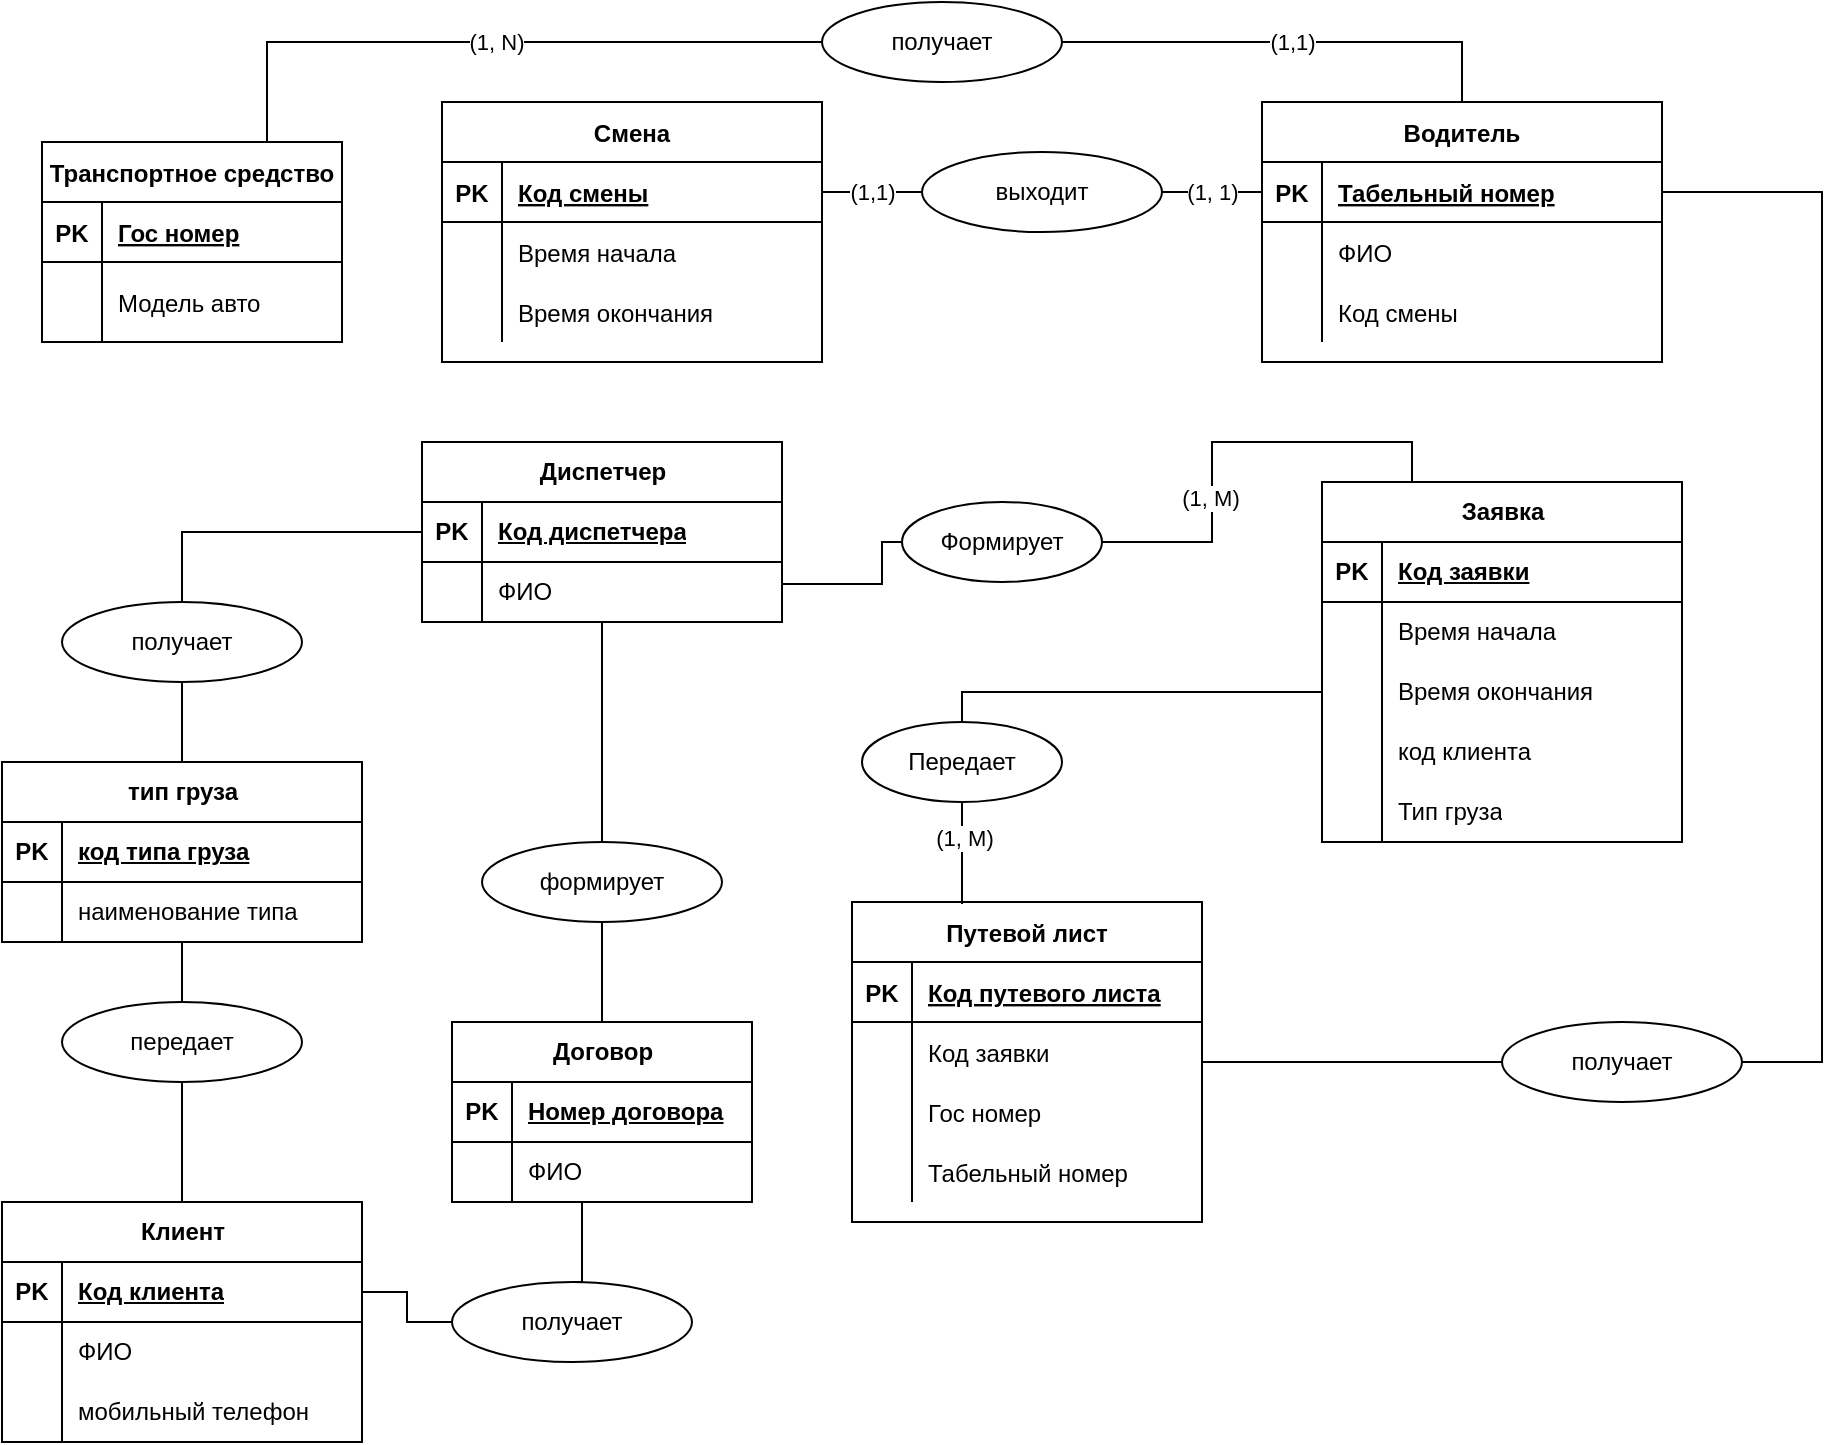 <mxfile version="21.2.1" type="github">
  <diagram id="R2lEEEUBdFMjLlhIrx00" name="Page-1">
    <mxGraphModel dx="1793" dy="2096" grid="1" gridSize="10" guides="1" tooltips="1" connect="1" arrows="1" fold="1" page="1" pageScale="1" pageWidth="850" pageHeight="1100" math="0" shadow="0" extFonts="Permanent Marker^https://fonts.googleapis.com/css?family=Permanent+Marker">
      <root>
        <mxCell id="0" />
        <mxCell id="1" parent="0" />
        <mxCell id="C-vyLk0tnHw3VtMMgP7b-2" value="Путевой лист" style="shape=table;startSize=30;container=1;collapsible=1;childLayout=tableLayout;fixedRows=1;rowLines=0;fontStyle=1;align=center;resizeLast=1;" parent="1" vertex="1">
          <mxGeometry x="535" y="310" width="175" height="160" as="geometry" />
        </mxCell>
        <mxCell id="C-vyLk0tnHw3VtMMgP7b-3" value="" style="shape=partialRectangle;collapsible=0;dropTarget=0;pointerEvents=0;fillColor=none;points=[[0,0.5],[1,0.5]];portConstraint=eastwest;top=0;left=0;right=0;bottom=1;" parent="C-vyLk0tnHw3VtMMgP7b-2" vertex="1">
          <mxGeometry y="30" width="175" height="30" as="geometry" />
        </mxCell>
        <mxCell id="C-vyLk0tnHw3VtMMgP7b-4" value="PK" style="shape=partialRectangle;overflow=hidden;connectable=0;fillColor=none;top=0;left=0;bottom=0;right=0;fontStyle=1;" parent="C-vyLk0tnHw3VtMMgP7b-3" vertex="1">
          <mxGeometry width="30" height="30" as="geometry">
            <mxRectangle width="30" height="30" as="alternateBounds" />
          </mxGeometry>
        </mxCell>
        <mxCell id="C-vyLk0tnHw3VtMMgP7b-5" value="Код путевого листа" style="shape=partialRectangle;overflow=hidden;connectable=0;fillColor=none;top=0;left=0;bottom=0;right=0;align=left;spacingLeft=6;fontStyle=5;" parent="C-vyLk0tnHw3VtMMgP7b-3" vertex="1">
          <mxGeometry x="30" width="145" height="30" as="geometry">
            <mxRectangle width="145" height="30" as="alternateBounds" />
          </mxGeometry>
        </mxCell>
        <mxCell id="C-vyLk0tnHw3VtMMgP7b-6" value="" style="shape=partialRectangle;collapsible=0;dropTarget=0;pointerEvents=0;fillColor=none;points=[[0,0.5],[1,0.5]];portConstraint=eastwest;top=0;left=0;right=0;bottom=0;" parent="C-vyLk0tnHw3VtMMgP7b-2" vertex="1">
          <mxGeometry y="60" width="175" height="30" as="geometry" />
        </mxCell>
        <mxCell id="C-vyLk0tnHw3VtMMgP7b-7" value="" style="shape=partialRectangle;overflow=hidden;connectable=0;fillColor=none;top=0;left=0;bottom=0;right=0;" parent="C-vyLk0tnHw3VtMMgP7b-6" vertex="1">
          <mxGeometry width="30" height="30" as="geometry">
            <mxRectangle width="30" height="30" as="alternateBounds" />
          </mxGeometry>
        </mxCell>
        <mxCell id="C-vyLk0tnHw3VtMMgP7b-8" value="Код заявки" style="shape=partialRectangle;overflow=hidden;connectable=0;fillColor=none;top=0;left=0;bottom=0;right=0;align=left;spacingLeft=6;" parent="C-vyLk0tnHw3VtMMgP7b-6" vertex="1">
          <mxGeometry x="30" width="145" height="30" as="geometry">
            <mxRectangle width="145" height="30" as="alternateBounds" />
          </mxGeometry>
        </mxCell>
        <mxCell id="FjXUhIufaDGq2JCbvWog-7" style="shape=partialRectangle;collapsible=0;dropTarget=0;pointerEvents=0;fillColor=none;points=[[0,0.5],[1,0.5]];portConstraint=eastwest;top=0;left=0;right=0;bottom=0;" parent="C-vyLk0tnHw3VtMMgP7b-2" vertex="1">
          <mxGeometry y="90" width="175" height="30" as="geometry" />
        </mxCell>
        <mxCell id="FjXUhIufaDGq2JCbvWog-8" style="shape=partialRectangle;overflow=hidden;connectable=0;fillColor=none;top=0;left=0;bottom=0;right=0;" parent="FjXUhIufaDGq2JCbvWog-7" vertex="1">
          <mxGeometry width="30" height="30" as="geometry">
            <mxRectangle width="30" height="30" as="alternateBounds" />
          </mxGeometry>
        </mxCell>
        <mxCell id="FjXUhIufaDGq2JCbvWog-9" value="Гос номер" style="shape=partialRectangle;overflow=hidden;connectable=0;fillColor=none;top=0;left=0;bottom=0;right=0;align=left;spacingLeft=6;" parent="FjXUhIufaDGq2JCbvWog-7" vertex="1">
          <mxGeometry x="30" width="145" height="30" as="geometry">
            <mxRectangle width="145" height="30" as="alternateBounds" />
          </mxGeometry>
        </mxCell>
        <mxCell id="FjXUhIufaDGq2JCbvWog-10" style="shape=partialRectangle;collapsible=0;dropTarget=0;pointerEvents=0;fillColor=none;points=[[0,0.5],[1,0.5]];portConstraint=eastwest;top=0;left=0;right=0;bottom=0;" parent="C-vyLk0tnHw3VtMMgP7b-2" vertex="1">
          <mxGeometry y="120" width="175" height="30" as="geometry" />
        </mxCell>
        <mxCell id="FjXUhIufaDGq2JCbvWog-11" style="shape=partialRectangle;overflow=hidden;connectable=0;fillColor=none;top=0;left=0;bottom=0;right=0;" parent="FjXUhIufaDGq2JCbvWog-10" vertex="1">
          <mxGeometry width="30" height="30" as="geometry">
            <mxRectangle width="30" height="30" as="alternateBounds" />
          </mxGeometry>
        </mxCell>
        <mxCell id="FjXUhIufaDGq2JCbvWog-12" value="Табельный номер" style="shape=partialRectangle;overflow=hidden;connectable=0;fillColor=none;top=0;left=0;bottom=0;right=0;align=left;spacingLeft=6;" parent="FjXUhIufaDGq2JCbvWog-10" vertex="1">
          <mxGeometry x="30" width="145" height="30" as="geometry">
            <mxRectangle width="145" height="30" as="alternateBounds" />
          </mxGeometry>
        </mxCell>
        <mxCell id="UgDbicUQ-38XzPd9E50T-28" value="(1,1)" style="edgeStyle=orthogonalEdgeStyle;rounded=0;orthogonalLoop=1;jettySize=auto;html=1;exitX=1;exitY=0.5;exitDx=0;exitDy=0;entryX=0.5;entryY=0;entryDx=0;entryDy=0;endArrow=none;endFill=0;" edge="1" parent="1" source="UgDbicUQ-38XzPd9E50T-29" target="C-vyLk0tnHw3VtMMgP7b-23">
          <mxGeometry relative="1" as="geometry" />
        </mxCell>
        <mxCell id="C-vyLk0tnHw3VtMMgP7b-13" value="Транспортное средство" style="shape=table;startSize=30;container=1;collapsible=1;childLayout=tableLayout;fixedRows=1;rowLines=0;fontStyle=1;align=center;resizeLast=1;" parent="1" vertex="1">
          <mxGeometry x="130" y="-70" width="150" height="100" as="geometry" />
        </mxCell>
        <mxCell id="C-vyLk0tnHw3VtMMgP7b-14" value="" style="shape=partialRectangle;collapsible=0;dropTarget=0;pointerEvents=0;fillColor=none;points=[[0,0.5],[1,0.5]];portConstraint=eastwest;top=0;left=0;right=0;bottom=1;" parent="C-vyLk0tnHw3VtMMgP7b-13" vertex="1">
          <mxGeometry y="30" width="150" height="30" as="geometry" />
        </mxCell>
        <mxCell id="C-vyLk0tnHw3VtMMgP7b-15" value="PK" style="shape=partialRectangle;overflow=hidden;connectable=0;fillColor=none;top=0;left=0;bottom=0;right=0;fontStyle=1;" parent="C-vyLk0tnHw3VtMMgP7b-14" vertex="1">
          <mxGeometry width="30" height="30" as="geometry">
            <mxRectangle width="30" height="30" as="alternateBounds" />
          </mxGeometry>
        </mxCell>
        <mxCell id="C-vyLk0tnHw3VtMMgP7b-16" value="Гос номер" style="shape=partialRectangle;overflow=hidden;connectable=0;fillColor=none;top=0;left=0;bottom=0;right=0;align=left;spacingLeft=6;fontStyle=5;" parent="C-vyLk0tnHw3VtMMgP7b-14" vertex="1">
          <mxGeometry x="30" width="120" height="30" as="geometry">
            <mxRectangle width="120" height="30" as="alternateBounds" />
          </mxGeometry>
        </mxCell>
        <mxCell id="C-vyLk0tnHw3VtMMgP7b-17" value="" style="shape=partialRectangle;collapsible=0;dropTarget=0;pointerEvents=0;fillColor=none;points=[[0,0.5],[1,0.5]];portConstraint=eastwest;top=0;left=0;right=0;bottom=0;" parent="C-vyLk0tnHw3VtMMgP7b-13" vertex="1">
          <mxGeometry y="60" width="150" height="40" as="geometry" />
        </mxCell>
        <mxCell id="C-vyLk0tnHw3VtMMgP7b-18" value="" style="shape=partialRectangle;overflow=hidden;connectable=0;fillColor=none;top=0;left=0;bottom=0;right=0;" parent="C-vyLk0tnHw3VtMMgP7b-17" vertex="1">
          <mxGeometry width="30" height="40" as="geometry">
            <mxRectangle width="30" height="40" as="alternateBounds" />
          </mxGeometry>
        </mxCell>
        <mxCell id="C-vyLk0tnHw3VtMMgP7b-19" value="Модель авто" style="shape=partialRectangle;overflow=hidden;connectable=0;fillColor=none;top=0;left=0;bottom=0;right=0;align=left;spacingLeft=6;" parent="C-vyLk0tnHw3VtMMgP7b-17" vertex="1">
          <mxGeometry x="30" width="120" height="40" as="geometry">
            <mxRectangle width="120" height="40" as="alternateBounds" />
          </mxGeometry>
        </mxCell>
        <mxCell id="C-vyLk0tnHw3VtMMgP7b-23" value="Водитель" style="shape=table;startSize=30;container=1;collapsible=1;childLayout=tableLayout;fixedRows=1;rowLines=0;fontStyle=1;align=center;resizeLast=1;" parent="1" vertex="1">
          <mxGeometry x="740" y="-90" width="200" height="130" as="geometry" />
        </mxCell>
        <mxCell id="C-vyLk0tnHw3VtMMgP7b-24" value="" style="shape=partialRectangle;collapsible=0;dropTarget=0;pointerEvents=0;fillColor=none;points=[[0,0.5],[1,0.5]];portConstraint=eastwest;top=0;left=0;right=0;bottom=1;" parent="C-vyLk0tnHw3VtMMgP7b-23" vertex="1">
          <mxGeometry y="30" width="200" height="30" as="geometry" />
        </mxCell>
        <mxCell id="C-vyLk0tnHw3VtMMgP7b-25" value="PK" style="shape=partialRectangle;overflow=hidden;connectable=0;fillColor=none;top=0;left=0;bottom=0;right=0;fontStyle=1;" parent="C-vyLk0tnHw3VtMMgP7b-24" vertex="1">
          <mxGeometry width="30" height="30" as="geometry">
            <mxRectangle width="30" height="30" as="alternateBounds" />
          </mxGeometry>
        </mxCell>
        <mxCell id="C-vyLk0tnHw3VtMMgP7b-26" value="Табельный номер" style="shape=partialRectangle;overflow=hidden;connectable=0;fillColor=none;top=0;left=0;bottom=0;right=0;align=left;spacingLeft=6;fontStyle=5;" parent="C-vyLk0tnHw3VtMMgP7b-24" vertex="1">
          <mxGeometry x="30" width="170" height="30" as="geometry">
            <mxRectangle width="170" height="30" as="alternateBounds" />
          </mxGeometry>
        </mxCell>
        <mxCell id="C-vyLk0tnHw3VtMMgP7b-27" value="" style="shape=partialRectangle;collapsible=0;dropTarget=0;pointerEvents=0;fillColor=none;points=[[0,0.5],[1,0.5]];portConstraint=eastwest;top=0;left=0;right=0;bottom=0;" parent="C-vyLk0tnHw3VtMMgP7b-23" vertex="1">
          <mxGeometry y="60" width="200" height="30" as="geometry" />
        </mxCell>
        <mxCell id="C-vyLk0tnHw3VtMMgP7b-28" value="" style="shape=partialRectangle;overflow=hidden;connectable=0;fillColor=none;top=0;left=0;bottom=0;right=0;" parent="C-vyLk0tnHw3VtMMgP7b-27" vertex="1">
          <mxGeometry width="30" height="30" as="geometry">
            <mxRectangle width="30" height="30" as="alternateBounds" />
          </mxGeometry>
        </mxCell>
        <mxCell id="C-vyLk0tnHw3VtMMgP7b-29" value="ФИО" style="shape=partialRectangle;overflow=hidden;connectable=0;fillColor=none;top=0;left=0;bottom=0;right=0;align=left;spacingLeft=6;" parent="C-vyLk0tnHw3VtMMgP7b-27" vertex="1">
          <mxGeometry x="30" width="170" height="30" as="geometry">
            <mxRectangle width="170" height="30" as="alternateBounds" />
          </mxGeometry>
        </mxCell>
        <mxCell id="GP6VhRL_yI7Awa6g_Tmk-13" value="" style="shape=partialRectangle;collapsible=0;dropTarget=0;pointerEvents=0;fillColor=none;points=[[0,0.5],[1,0.5]];portConstraint=eastwest;top=0;left=0;right=0;bottom=0;" parent="C-vyLk0tnHw3VtMMgP7b-23" vertex="1">
          <mxGeometry y="90" width="200" height="30" as="geometry" />
        </mxCell>
        <mxCell id="GP6VhRL_yI7Awa6g_Tmk-14" value="" style="shape=partialRectangle;overflow=hidden;connectable=0;fillColor=none;top=0;left=0;bottom=0;right=0;" parent="GP6VhRL_yI7Awa6g_Tmk-13" vertex="1">
          <mxGeometry width="30" height="30" as="geometry">
            <mxRectangle width="30" height="30" as="alternateBounds" />
          </mxGeometry>
        </mxCell>
        <mxCell id="GP6VhRL_yI7Awa6g_Tmk-15" value="Код смены" style="shape=partialRectangle;overflow=hidden;connectable=0;fillColor=none;top=0;left=0;bottom=0;right=0;align=left;spacingLeft=6;" parent="GP6VhRL_yI7Awa6g_Tmk-13" vertex="1">
          <mxGeometry x="30" width="170" height="30" as="geometry">
            <mxRectangle width="170" height="30" as="alternateBounds" />
          </mxGeometry>
        </mxCell>
        <mxCell id="GP6VhRL_yI7Awa6g_Tmk-1" value="Смена" style="shape=table;startSize=30;container=1;collapsible=1;childLayout=tableLayout;fixedRows=1;rowLines=0;fontStyle=1;align=center;resizeLast=1;" parent="1" vertex="1">
          <mxGeometry x="330" y="-90" width="190" height="130" as="geometry" />
        </mxCell>
        <mxCell id="GP6VhRL_yI7Awa6g_Tmk-2" value="" style="shape=partialRectangle;collapsible=0;dropTarget=0;pointerEvents=0;fillColor=none;points=[[0,0.5],[1,0.5]];portConstraint=eastwest;top=0;left=0;right=0;bottom=1;" parent="GP6VhRL_yI7Awa6g_Tmk-1" vertex="1">
          <mxGeometry y="30" width="190" height="30" as="geometry" />
        </mxCell>
        <mxCell id="GP6VhRL_yI7Awa6g_Tmk-3" value="PK" style="shape=partialRectangle;overflow=hidden;connectable=0;fillColor=none;top=0;left=0;bottom=0;right=0;fontStyle=1;" parent="GP6VhRL_yI7Awa6g_Tmk-2" vertex="1">
          <mxGeometry width="30" height="30" as="geometry">
            <mxRectangle width="30" height="30" as="alternateBounds" />
          </mxGeometry>
        </mxCell>
        <mxCell id="GP6VhRL_yI7Awa6g_Tmk-4" value="Код смены" style="shape=partialRectangle;overflow=hidden;connectable=0;fillColor=none;top=0;left=0;bottom=0;right=0;align=left;spacingLeft=6;fontStyle=5;" parent="GP6VhRL_yI7Awa6g_Tmk-2" vertex="1">
          <mxGeometry x="30" width="160" height="30" as="geometry">
            <mxRectangle width="160" height="30" as="alternateBounds" />
          </mxGeometry>
        </mxCell>
        <mxCell id="GP6VhRL_yI7Awa6g_Tmk-5" value="" style="shape=partialRectangle;collapsible=0;dropTarget=0;pointerEvents=0;fillColor=none;points=[[0,0.5],[1,0.5]];portConstraint=eastwest;top=0;left=0;right=0;bottom=0;" parent="GP6VhRL_yI7Awa6g_Tmk-1" vertex="1">
          <mxGeometry y="60" width="190" height="30" as="geometry" />
        </mxCell>
        <mxCell id="GP6VhRL_yI7Awa6g_Tmk-6" value="" style="shape=partialRectangle;overflow=hidden;connectable=0;fillColor=none;top=0;left=0;bottom=0;right=0;" parent="GP6VhRL_yI7Awa6g_Tmk-5" vertex="1">
          <mxGeometry width="30" height="30" as="geometry">
            <mxRectangle width="30" height="30" as="alternateBounds" />
          </mxGeometry>
        </mxCell>
        <mxCell id="GP6VhRL_yI7Awa6g_Tmk-7" value="Время начала" style="shape=partialRectangle;overflow=hidden;connectable=0;fillColor=none;top=0;left=0;bottom=0;right=0;align=left;spacingLeft=6;" parent="GP6VhRL_yI7Awa6g_Tmk-5" vertex="1">
          <mxGeometry x="30" width="160" height="30" as="geometry">
            <mxRectangle width="160" height="30" as="alternateBounds" />
          </mxGeometry>
        </mxCell>
        <mxCell id="GP6VhRL_yI7Awa6g_Tmk-8" value="" style="shape=partialRectangle;collapsible=0;dropTarget=0;pointerEvents=0;fillColor=none;points=[[0,0.5],[1,0.5]];portConstraint=eastwest;top=0;left=0;right=0;bottom=0;" parent="GP6VhRL_yI7Awa6g_Tmk-1" vertex="1">
          <mxGeometry y="90" width="190" height="30" as="geometry" />
        </mxCell>
        <mxCell id="GP6VhRL_yI7Awa6g_Tmk-9" value="" style="shape=partialRectangle;overflow=hidden;connectable=0;fillColor=none;top=0;left=0;bottom=0;right=0;" parent="GP6VhRL_yI7Awa6g_Tmk-8" vertex="1">
          <mxGeometry width="30" height="30" as="geometry">
            <mxRectangle width="30" height="30" as="alternateBounds" />
          </mxGeometry>
        </mxCell>
        <mxCell id="GP6VhRL_yI7Awa6g_Tmk-10" value="Время окончания" style="shape=partialRectangle;overflow=hidden;connectable=0;fillColor=none;top=0;left=0;bottom=0;right=0;align=left;spacingLeft=6;" parent="GP6VhRL_yI7Awa6g_Tmk-8" vertex="1">
          <mxGeometry x="30" width="160" height="30" as="geometry">
            <mxRectangle width="160" height="30" as="alternateBounds" />
          </mxGeometry>
        </mxCell>
        <mxCell id="GP6VhRL_yI7Awa6g_Tmk-56" value="тип груза" style="shape=table;startSize=30;container=1;collapsible=1;childLayout=tableLayout;fixedRows=1;rowLines=0;fontStyle=1;align=center;resizeLast=1;html=1;" parent="1" vertex="1">
          <mxGeometry x="110" y="240" width="180" height="90" as="geometry" />
        </mxCell>
        <mxCell id="GP6VhRL_yI7Awa6g_Tmk-57" value="" style="shape=tableRow;horizontal=0;startSize=0;swimlaneHead=0;swimlaneBody=0;fillColor=none;collapsible=0;dropTarget=0;points=[[0,0.5],[1,0.5]];portConstraint=eastwest;top=0;left=0;right=0;bottom=1;" parent="GP6VhRL_yI7Awa6g_Tmk-56" vertex="1">
          <mxGeometry y="30" width="180" height="30" as="geometry" />
        </mxCell>
        <mxCell id="GP6VhRL_yI7Awa6g_Tmk-58" value="PK" style="shape=partialRectangle;connectable=0;fillColor=none;top=0;left=0;bottom=0;right=0;fontStyle=1;overflow=hidden;whiteSpace=wrap;html=1;" parent="GP6VhRL_yI7Awa6g_Tmk-57" vertex="1">
          <mxGeometry width="30" height="30" as="geometry">
            <mxRectangle width="30" height="30" as="alternateBounds" />
          </mxGeometry>
        </mxCell>
        <mxCell id="GP6VhRL_yI7Awa6g_Tmk-59" value="код типа груза" style="shape=partialRectangle;connectable=0;fillColor=none;top=0;left=0;bottom=0;right=0;align=left;spacingLeft=6;fontStyle=5;overflow=hidden;whiteSpace=wrap;html=1;" parent="GP6VhRL_yI7Awa6g_Tmk-57" vertex="1">
          <mxGeometry x="30" width="150" height="30" as="geometry">
            <mxRectangle width="150" height="30" as="alternateBounds" />
          </mxGeometry>
        </mxCell>
        <mxCell id="GP6VhRL_yI7Awa6g_Tmk-60" value="" style="shape=tableRow;horizontal=0;startSize=0;swimlaneHead=0;swimlaneBody=0;fillColor=none;collapsible=0;dropTarget=0;points=[[0,0.5],[1,0.5]];portConstraint=eastwest;top=0;left=0;right=0;bottom=0;" parent="GP6VhRL_yI7Awa6g_Tmk-56" vertex="1">
          <mxGeometry y="60" width="180" height="30" as="geometry" />
        </mxCell>
        <mxCell id="GP6VhRL_yI7Awa6g_Tmk-61" value="" style="shape=partialRectangle;connectable=0;fillColor=none;top=0;left=0;bottom=0;right=0;editable=1;overflow=hidden;whiteSpace=wrap;html=1;" parent="GP6VhRL_yI7Awa6g_Tmk-60" vertex="1">
          <mxGeometry width="30" height="30" as="geometry">
            <mxRectangle width="30" height="30" as="alternateBounds" />
          </mxGeometry>
        </mxCell>
        <mxCell id="GP6VhRL_yI7Awa6g_Tmk-62" value="наименование типа" style="shape=partialRectangle;connectable=0;fillColor=none;top=0;left=0;bottom=0;right=0;align=left;spacingLeft=6;overflow=hidden;whiteSpace=wrap;html=1;" parent="GP6VhRL_yI7Awa6g_Tmk-60" vertex="1">
          <mxGeometry x="30" width="150" height="30" as="geometry">
            <mxRectangle width="150" height="30" as="alternateBounds" />
          </mxGeometry>
        </mxCell>
        <mxCell id="GP6VhRL_yI7Awa6g_Tmk-82" value="Заявка" style="shape=table;startSize=30;container=1;collapsible=1;childLayout=tableLayout;fixedRows=1;rowLines=0;fontStyle=1;align=center;resizeLast=1;html=1;" parent="1" vertex="1">
          <mxGeometry x="770" y="100" width="180" height="180" as="geometry" />
        </mxCell>
        <mxCell id="GP6VhRL_yI7Awa6g_Tmk-83" value="" style="shape=tableRow;horizontal=0;startSize=0;swimlaneHead=0;swimlaneBody=0;fillColor=none;collapsible=0;dropTarget=0;points=[[0,0.5],[1,0.5]];portConstraint=eastwest;top=0;left=0;right=0;bottom=1;" parent="GP6VhRL_yI7Awa6g_Tmk-82" vertex="1">
          <mxGeometry y="30" width="180" height="30" as="geometry" />
        </mxCell>
        <mxCell id="GP6VhRL_yI7Awa6g_Tmk-84" value="PK" style="shape=partialRectangle;connectable=0;fillColor=none;top=0;left=0;bottom=0;right=0;fontStyle=1;overflow=hidden;whiteSpace=wrap;html=1;" parent="GP6VhRL_yI7Awa6g_Tmk-83" vertex="1">
          <mxGeometry width="30" height="30" as="geometry">
            <mxRectangle width="30" height="30" as="alternateBounds" />
          </mxGeometry>
        </mxCell>
        <mxCell id="GP6VhRL_yI7Awa6g_Tmk-85" value="Код заявки" style="shape=partialRectangle;connectable=0;fillColor=none;top=0;left=0;bottom=0;right=0;align=left;spacingLeft=6;fontStyle=5;overflow=hidden;whiteSpace=wrap;html=1;" parent="GP6VhRL_yI7Awa6g_Tmk-83" vertex="1">
          <mxGeometry x="30" width="150" height="30" as="geometry">
            <mxRectangle width="150" height="30" as="alternateBounds" />
          </mxGeometry>
        </mxCell>
        <mxCell id="GP6VhRL_yI7Awa6g_Tmk-89" value="" style="shape=tableRow;horizontal=0;startSize=0;swimlaneHead=0;swimlaneBody=0;fillColor=none;collapsible=0;dropTarget=0;points=[[0,0.5],[1,0.5]];portConstraint=eastwest;top=0;left=0;right=0;bottom=0;" parent="GP6VhRL_yI7Awa6g_Tmk-82" vertex="1">
          <mxGeometry y="60" width="180" height="30" as="geometry" />
        </mxCell>
        <mxCell id="GP6VhRL_yI7Awa6g_Tmk-90" value="" style="shape=partialRectangle;connectable=0;fillColor=none;top=0;left=0;bottom=0;right=0;editable=1;overflow=hidden;whiteSpace=wrap;html=1;" parent="GP6VhRL_yI7Awa6g_Tmk-89" vertex="1">
          <mxGeometry width="30" height="30" as="geometry">
            <mxRectangle width="30" height="30" as="alternateBounds" />
          </mxGeometry>
        </mxCell>
        <mxCell id="GP6VhRL_yI7Awa6g_Tmk-91" value="Время начала" style="shape=partialRectangle;connectable=0;fillColor=none;top=0;left=0;bottom=0;right=0;align=left;spacingLeft=6;overflow=hidden;whiteSpace=wrap;html=1;" parent="GP6VhRL_yI7Awa6g_Tmk-89" vertex="1">
          <mxGeometry x="30" width="150" height="30" as="geometry">
            <mxRectangle width="150" height="30" as="alternateBounds" />
          </mxGeometry>
        </mxCell>
        <mxCell id="GP6VhRL_yI7Awa6g_Tmk-92" value="" style="shape=tableRow;horizontal=0;startSize=0;swimlaneHead=0;swimlaneBody=0;fillColor=none;collapsible=0;dropTarget=0;points=[[0,0.5],[1,0.5]];portConstraint=eastwest;top=0;left=0;right=0;bottom=0;" parent="GP6VhRL_yI7Awa6g_Tmk-82" vertex="1">
          <mxGeometry y="90" width="180" height="30" as="geometry" />
        </mxCell>
        <mxCell id="GP6VhRL_yI7Awa6g_Tmk-93" value="" style="shape=partialRectangle;connectable=0;fillColor=none;top=0;left=0;bottom=0;right=0;editable=1;overflow=hidden;whiteSpace=wrap;html=1;" parent="GP6VhRL_yI7Awa6g_Tmk-92" vertex="1">
          <mxGeometry width="30" height="30" as="geometry">
            <mxRectangle width="30" height="30" as="alternateBounds" />
          </mxGeometry>
        </mxCell>
        <mxCell id="GP6VhRL_yI7Awa6g_Tmk-94" value="Время окончания" style="shape=partialRectangle;connectable=0;fillColor=none;top=0;left=0;bottom=0;right=0;align=left;spacingLeft=6;overflow=hidden;whiteSpace=wrap;html=1;" parent="GP6VhRL_yI7Awa6g_Tmk-92" vertex="1">
          <mxGeometry x="30" width="150" height="30" as="geometry">
            <mxRectangle width="150" height="30" as="alternateBounds" />
          </mxGeometry>
        </mxCell>
        <mxCell id="GP6VhRL_yI7Awa6g_Tmk-86" value="" style="shape=tableRow;horizontal=0;startSize=0;swimlaneHead=0;swimlaneBody=0;fillColor=none;collapsible=0;dropTarget=0;points=[[0,0.5],[1,0.5]];portConstraint=eastwest;top=0;left=0;right=0;bottom=0;" parent="GP6VhRL_yI7Awa6g_Tmk-82" vertex="1">
          <mxGeometry y="120" width="180" height="30" as="geometry" />
        </mxCell>
        <mxCell id="GP6VhRL_yI7Awa6g_Tmk-87" value="" style="shape=partialRectangle;connectable=0;fillColor=none;top=0;left=0;bottom=0;right=0;editable=1;overflow=hidden;whiteSpace=wrap;html=1;" parent="GP6VhRL_yI7Awa6g_Tmk-86" vertex="1">
          <mxGeometry width="30" height="30" as="geometry">
            <mxRectangle width="30" height="30" as="alternateBounds" />
          </mxGeometry>
        </mxCell>
        <mxCell id="GP6VhRL_yI7Awa6g_Tmk-88" value="код клиента" style="shape=partialRectangle;connectable=0;fillColor=none;top=0;left=0;bottom=0;right=0;align=left;spacingLeft=6;overflow=hidden;whiteSpace=wrap;html=1;" parent="GP6VhRL_yI7Awa6g_Tmk-86" vertex="1">
          <mxGeometry x="30" width="150" height="30" as="geometry">
            <mxRectangle width="150" height="30" as="alternateBounds" />
          </mxGeometry>
        </mxCell>
        <mxCell id="FjXUhIufaDGq2JCbvWog-25" style="shape=tableRow;horizontal=0;startSize=0;swimlaneHead=0;swimlaneBody=0;fillColor=none;collapsible=0;dropTarget=0;points=[[0,0.5],[1,0.5]];portConstraint=eastwest;top=0;left=0;right=0;bottom=0;" parent="GP6VhRL_yI7Awa6g_Tmk-82" vertex="1">
          <mxGeometry y="150" width="180" height="30" as="geometry" />
        </mxCell>
        <mxCell id="FjXUhIufaDGq2JCbvWog-26" style="shape=partialRectangle;connectable=0;fillColor=none;top=0;left=0;bottom=0;right=0;editable=1;overflow=hidden;whiteSpace=wrap;html=1;" parent="FjXUhIufaDGq2JCbvWog-25" vertex="1">
          <mxGeometry width="30" height="30" as="geometry">
            <mxRectangle width="30" height="30" as="alternateBounds" />
          </mxGeometry>
        </mxCell>
        <mxCell id="FjXUhIufaDGq2JCbvWog-27" value="Тип груза" style="shape=partialRectangle;connectable=0;fillColor=none;top=0;left=0;bottom=0;right=0;align=left;spacingLeft=6;overflow=hidden;whiteSpace=wrap;html=1;" parent="FjXUhIufaDGq2JCbvWog-25" vertex="1">
          <mxGeometry x="30" width="150" height="30" as="geometry">
            <mxRectangle width="150" height="30" as="alternateBounds" />
          </mxGeometry>
        </mxCell>
        <mxCell id="GP6VhRL_yI7Awa6g_Tmk-95" value="Клиент" style="shape=table;startSize=30;container=1;collapsible=1;childLayout=tableLayout;fixedRows=1;rowLines=0;fontStyle=1;align=center;resizeLast=1;html=1;" parent="1" vertex="1">
          <mxGeometry x="110" y="460" width="180" height="120" as="geometry" />
        </mxCell>
        <mxCell id="GP6VhRL_yI7Awa6g_Tmk-96" value="" style="shape=tableRow;horizontal=0;startSize=0;swimlaneHead=0;swimlaneBody=0;fillColor=none;collapsible=0;dropTarget=0;points=[[0,0.5],[1,0.5]];portConstraint=eastwest;top=0;left=0;right=0;bottom=1;" parent="GP6VhRL_yI7Awa6g_Tmk-95" vertex="1">
          <mxGeometry y="30" width="180" height="30" as="geometry" />
        </mxCell>
        <mxCell id="GP6VhRL_yI7Awa6g_Tmk-97" value="PK" style="shape=partialRectangle;connectable=0;fillColor=none;top=0;left=0;bottom=0;right=0;fontStyle=1;overflow=hidden;whiteSpace=wrap;html=1;" parent="GP6VhRL_yI7Awa6g_Tmk-96" vertex="1">
          <mxGeometry width="30" height="30" as="geometry">
            <mxRectangle width="30" height="30" as="alternateBounds" />
          </mxGeometry>
        </mxCell>
        <mxCell id="GP6VhRL_yI7Awa6g_Tmk-98" value="Код клиента" style="shape=partialRectangle;connectable=0;fillColor=none;top=0;left=0;bottom=0;right=0;align=left;spacingLeft=6;fontStyle=5;overflow=hidden;whiteSpace=wrap;html=1;" parent="GP6VhRL_yI7Awa6g_Tmk-96" vertex="1">
          <mxGeometry x="30" width="150" height="30" as="geometry">
            <mxRectangle width="150" height="30" as="alternateBounds" />
          </mxGeometry>
        </mxCell>
        <mxCell id="GP6VhRL_yI7Awa6g_Tmk-99" value="" style="shape=tableRow;horizontal=0;startSize=0;swimlaneHead=0;swimlaneBody=0;fillColor=none;collapsible=0;dropTarget=0;points=[[0,0.5],[1,0.5]];portConstraint=eastwest;top=0;left=0;right=0;bottom=0;" parent="GP6VhRL_yI7Awa6g_Tmk-95" vertex="1">
          <mxGeometry y="60" width="180" height="30" as="geometry" />
        </mxCell>
        <mxCell id="GP6VhRL_yI7Awa6g_Tmk-100" value="" style="shape=partialRectangle;connectable=0;fillColor=none;top=0;left=0;bottom=0;right=0;editable=1;overflow=hidden;whiteSpace=wrap;html=1;" parent="GP6VhRL_yI7Awa6g_Tmk-99" vertex="1">
          <mxGeometry width="30" height="30" as="geometry">
            <mxRectangle width="30" height="30" as="alternateBounds" />
          </mxGeometry>
        </mxCell>
        <mxCell id="GP6VhRL_yI7Awa6g_Tmk-101" value="ФИО" style="shape=partialRectangle;connectable=0;fillColor=none;top=0;left=0;bottom=0;right=0;align=left;spacingLeft=6;overflow=hidden;whiteSpace=wrap;html=1;" parent="GP6VhRL_yI7Awa6g_Tmk-99" vertex="1">
          <mxGeometry x="30" width="150" height="30" as="geometry">
            <mxRectangle width="150" height="30" as="alternateBounds" />
          </mxGeometry>
        </mxCell>
        <mxCell id="GP6VhRL_yI7Awa6g_Tmk-102" value="" style="shape=tableRow;horizontal=0;startSize=0;swimlaneHead=0;swimlaneBody=0;fillColor=none;collapsible=0;dropTarget=0;points=[[0,0.5],[1,0.5]];portConstraint=eastwest;top=0;left=0;right=0;bottom=0;" parent="GP6VhRL_yI7Awa6g_Tmk-95" vertex="1">
          <mxGeometry y="90" width="180" height="30" as="geometry" />
        </mxCell>
        <mxCell id="GP6VhRL_yI7Awa6g_Tmk-103" value="" style="shape=partialRectangle;connectable=0;fillColor=none;top=0;left=0;bottom=0;right=0;editable=1;overflow=hidden;whiteSpace=wrap;html=1;" parent="GP6VhRL_yI7Awa6g_Tmk-102" vertex="1">
          <mxGeometry width="30" height="30" as="geometry">
            <mxRectangle width="30" height="30" as="alternateBounds" />
          </mxGeometry>
        </mxCell>
        <mxCell id="GP6VhRL_yI7Awa6g_Tmk-104" value="мобильный телефон" style="shape=partialRectangle;connectable=0;fillColor=none;top=0;left=0;bottom=0;right=0;align=left;spacingLeft=6;overflow=hidden;whiteSpace=wrap;html=1;" parent="GP6VhRL_yI7Awa6g_Tmk-102" vertex="1">
          <mxGeometry x="30" width="150" height="30" as="geometry">
            <mxRectangle width="150" height="30" as="alternateBounds" />
          </mxGeometry>
        </mxCell>
        <mxCell id="FjXUhIufaDGq2JCbvWog-81" style="edgeStyle=orthogonalEdgeStyle;rounded=0;orthogonalLoop=1;jettySize=auto;html=1;exitX=1;exitY=0.5;exitDx=0;exitDy=0;entryX=0.25;entryY=0;entryDx=0;entryDy=0;endArrow=none;endFill=0;" parent="1" source="FjXUhIufaDGq2JCbvWog-41" target="GP6VhRL_yI7Awa6g_Tmk-82" edge="1">
          <mxGeometry relative="1" as="geometry" />
        </mxCell>
        <mxCell id="FjXUhIufaDGq2JCbvWog-82" value="(1, M)" style="edgeLabel;html=1;align=center;verticalAlign=middle;resizable=0;points=[];" parent="FjXUhIufaDGq2JCbvWog-81" vertex="1" connectable="0">
          <mxGeometry x="-0.311" y="1" relative="1" as="geometry">
            <mxPoint as="offset" />
          </mxGeometry>
        </mxCell>
        <mxCell id="FjXUhIufaDGq2JCbvWog-41" value="Формирует" style="ellipse;whiteSpace=wrap;html=1;align=center;" parent="1" vertex="1">
          <mxGeometry x="560" y="110" width="100" height="40" as="geometry" />
        </mxCell>
        <mxCell id="FjXUhIufaDGq2JCbvWog-62" value="Договор" style="shape=table;startSize=30;container=1;collapsible=1;childLayout=tableLayout;fixedRows=1;rowLines=0;fontStyle=1;align=center;resizeLast=1;html=1;" parent="1" vertex="1">
          <mxGeometry x="335" y="370" width="150" height="90" as="geometry" />
        </mxCell>
        <mxCell id="FjXUhIufaDGq2JCbvWog-63" value="" style="shape=tableRow;horizontal=0;startSize=0;swimlaneHead=0;swimlaneBody=0;fillColor=none;collapsible=0;dropTarget=0;points=[[0,0.5],[1,0.5]];portConstraint=eastwest;top=0;left=0;right=0;bottom=1;" parent="FjXUhIufaDGq2JCbvWog-62" vertex="1">
          <mxGeometry y="30" width="150" height="30" as="geometry" />
        </mxCell>
        <mxCell id="FjXUhIufaDGq2JCbvWog-64" value="PK" style="shape=partialRectangle;connectable=0;fillColor=none;top=0;left=0;bottom=0;right=0;fontStyle=1;overflow=hidden;whiteSpace=wrap;html=1;" parent="FjXUhIufaDGq2JCbvWog-63" vertex="1">
          <mxGeometry width="30" height="30" as="geometry">
            <mxRectangle width="30" height="30" as="alternateBounds" />
          </mxGeometry>
        </mxCell>
        <mxCell id="FjXUhIufaDGq2JCbvWog-65" value="Номер договора" style="shape=partialRectangle;connectable=0;fillColor=none;top=0;left=0;bottom=0;right=0;align=left;spacingLeft=6;fontStyle=5;overflow=hidden;whiteSpace=wrap;html=1;" parent="FjXUhIufaDGq2JCbvWog-63" vertex="1">
          <mxGeometry x="30" width="120" height="30" as="geometry">
            <mxRectangle width="120" height="30" as="alternateBounds" />
          </mxGeometry>
        </mxCell>
        <mxCell id="FjXUhIufaDGq2JCbvWog-66" value="" style="shape=tableRow;horizontal=0;startSize=0;swimlaneHead=0;swimlaneBody=0;fillColor=none;collapsible=0;dropTarget=0;points=[[0,0.5],[1,0.5]];portConstraint=eastwest;top=0;left=0;right=0;bottom=0;" parent="FjXUhIufaDGq2JCbvWog-62" vertex="1">
          <mxGeometry y="60" width="150" height="30" as="geometry" />
        </mxCell>
        <mxCell id="FjXUhIufaDGq2JCbvWog-67" value="" style="shape=partialRectangle;connectable=0;fillColor=none;top=0;left=0;bottom=0;right=0;editable=1;overflow=hidden;whiteSpace=wrap;html=1;" parent="FjXUhIufaDGq2JCbvWog-66" vertex="1">
          <mxGeometry width="30" height="30" as="geometry">
            <mxRectangle width="30" height="30" as="alternateBounds" />
          </mxGeometry>
        </mxCell>
        <mxCell id="FjXUhIufaDGq2JCbvWog-68" value="ФИО" style="shape=partialRectangle;connectable=0;fillColor=none;top=0;left=0;bottom=0;right=0;align=left;spacingLeft=6;overflow=hidden;whiteSpace=wrap;html=1;" parent="FjXUhIufaDGq2JCbvWog-66" vertex="1">
          <mxGeometry x="30" width="120" height="30" as="geometry">
            <mxRectangle width="120" height="30" as="alternateBounds" />
          </mxGeometry>
        </mxCell>
        <mxCell id="FjXUhIufaDGq2JCbvWog-80" style="edgeStyle=orthogonalEdgeStyle;rounded=0;orthogonalLoop=1;jettySize=auto;html=1;exitX=1;exitY=0.126;exitDx=0;exitDy=0;entryX=0;entryY=0.5;entryDx=0;entryDy=0;endArrow=none;endFill=0;exitPerimeter=0;" parent="1" source="FjXUhIufaDGq2JCbvWog-73" target="FjXUhIufaDGq2JCbvWog-41" edge="1">
          <mxGeometry relative="1" as="geometry">
            <Array as="points">
              <mxPoint x="550" y="151" />
              <mxPoint x="550" y="130" />
            </Array>
          </mxGeometry>
        </mxCell>
        <mxCell id="FjXUhIufaDGq2JCbvWog-73" value="Диспетчер" style="shape=table;startSize=30;container=1;collapsible=1;childLayout=tableLayout;fixedRows=1;rowLines=0;fontStyle=1;align=center;resizeLast=1;html=1;" parent="1" vertex="1">
          <mxGeometry x="320" y="80" width="180" height="90" as="geometry" />
        </mxCell>
        <mxCell id="FjXUhIufaDGq2JCbvWog-74" value="" style="shape=tableRow;horizontal=0;startSize=0;swimlaneHead=0;swimlaneBody=0;fillColor=none;collapsible=0;dropTarget=0;points=[[0,0.5],[1,0.5]];portConstraint=eastwest;top=0;left=0;right=0;bottom=1;" parent="FjXUhIufaDGq2JCbvWog-73" vertex="1">
          <mxGeometry y="30" width="180" height="30" as="geometry" />
        </mxCell>
        <mxCell id="FjXUhIufaDGq2JCbvWog-75" value="PK" style="shape=partialRectangle;connectable=0;fillColor=none;top=0;left=0;bottom=0;right=0;fontStyle=1;overflow=hidden;whiteSpace=wrap;html=1;" parent="FjXUhIufaDGq2JCbvWog-74" vertex="1">
          <mxGeometry width="30" height="30" as="geometry">
            <mxRectangle width="30" height="30" as="alternateBounds" />
          </mxGeometry>
        </mxCell>
        <mxCell id="FjXUhIufaDGq2JCbvWog-76" value="Код диспетчера" style="shape=partialRectangle;connectable=0;fillColor=none;top=0;left=0;bottom=0;right=0;align=left;spacingLeft=6;fontStyle=5;overflow=hidden;whiteSpace=wrap;html=1;" parent="FjXUhIufaDGq2JCbvWog-74" vertex="1">
          <mxGeometry x="30" width="150" height="30" as="geometry">
            <mxRectangle width="150" height="30" as="alternateBounds" />
          </mxGeometry>
        </mxCell>
        <mxCell id="FjXUhIufaDGq2JCbvWog-77" value="" style="shape=tableRow;horizontal=0;startSize=0;swimlaneHead=0;swimlaneBody=0;fillColor=none;collapsible=0;dropTarget=0;points=[[0,0.5],[1,0.5]];portConstraint=eastwest;top=0;left=0;right=0;bottom=0;" parent="FjXUhIufaDGq2JCbvWog-73" vertex="1">
          <mxGeometry y="60" width="180" height="30" as="geometry" />
        </mxCell>
        <mxCell id="FjXUhIufaDGq2JCbvWog-78" value="" style="shape=partialRectangle;connectable=0;fillColor=none;top=0;left=0;bottom=0;right=0;editable=1;overflow=hidden;whiteSpace=wrap;html=1;" parent="FjXUhIufaDGq2JCbvWog-77" vertex="1">
          <mxGeometry width="30" height="30" as="geometry">
            <mxRectangle width="30" height="30" as="alternateBounds" />
          </mxGeometry>
        </mxCell>
        <mxCell id="FjXUhIufaDGq2JCbvWog-79" value="ФИО" style="shape=partialRectangle;connectable=0;fillColor=none;top=0;left=0;bottom=0;right=0;align=left;spacingLeft=6;overflow=hidden;whiteSpace=wrap;html=1;" parent="FjXUhIufaDGq2JCbvWog-77" vertex="1">
          <mxGeometry x="30" width="150" height="30" as="geometry">
            <mxRectangle width="150" height="30" as="alternateBounds" />
          </mxGeometry>
        </mxCell>
        <mxCell id="FjXUhIufaDGq2JCbvWog-88" style="edgeStyle=orthogonalEdgeStyle;rounded=0;orthogonalLoop=1;jettySize=auto;html=1;exitX=0.5;exitY=1;exitDx=0;exitDy=0;endArrow=none;endFill=0;" parent="1" source="FjXUhIufaDGq2JCbvWog-90" edge="1">
          <mxGeometry relative="1" as="geometry">
            <mxPoint x="590" y="311" as="targetPoint" />
            <Array as="points">
              <mxPoint x="590" y="311" />
            </Array>
          </mxGeometry>
        </mxCell>
        <mxCell id="FjXUhIufaDGq2JCbvWog-89" value="(1, M)" style="edgeLabel;html=1;align=center;verticalAlign=middle;resizable=0;points=[];" parent="FjXUhIufaDGq2JCbvWog-88" vertex="1" connectable="0">
          <mxGeometry x="-0.311" y="1" relative="1" as="geometry">
            <mxPoint as="offset" />
          </mxGeometry>
        </mxCell>
        <mxCell id="FjXUhIufaDGq2JCbvWog-90" value="Передает" style="ellipse;whiteSpace=wrap;html=1;align=center;" parent="1" vertex="1">
          <mxGeometry x="540" y="220" width="100" height="40" as="geometry" />
        </mxCell>
        <mxCell id="FjXUhIufaDGq2JCbvWog-91" style="edgeStyle=orthogonalEdgeStyle;rounded=0;orthogonalLoop=1;jettySize=auto;html=1;entryX=0.5;entryY=0;entryDx=0;entryDy=0;endArrow=none;endFill=0;exitX=0;exitY=0.5;exitDx=0;exitDy=0;" parent="1" target="FjXUhIufaDGq2JCbvWog-90" edge="1" source="GP6VhRL_yI7Awa6g_Tmk-92">
          <mxGeometry relative="1" as="geometry">
            <mxPoint x="530" y="180" as="sourcePoint" />
            <Array as="points">
              <mxPoint x="590" y="205" />
            </Array>
          </mxGeometry>
        </mxCell>
        <mxCell id="UgDbicUQ-38XzPd9E50T-6" value="" style="endArrow=none;html=1;rounded=0;entryX=0.5;entryY=0;entryDx=0;entryDy=0;exitX=0.5;exitY=1;exitDx=0;exitDy=0;" edge="1" parent="1" source="UgDbicUQ-38XzPd9E50T-5" target="FjXUhIufaDGq2JCbvWog-62">
          <mxGeometry width="50" height="50" relative="1" as="geometry">
            <mxPoint x="550" y="220" as="sourcePoint" />
            <mxPoint x="590" y="570" as="targetPoint" />
            <Array as="points" />
          </mxGeometry>
        </mxCell>
        <mxCell id="UgDbicUQ-38XzPd9E50T-8" style="edgeStyle=orthogonalEdgeStyle;rounded=0;orthogonalLoop=1;jettySize=auto;html=1;exitX=0.5;exitY=0;exitDx=0;exitDy=0;entryX=0.511;entryY=1;entryDx=0;entryDy=0;entryPerimeter=0;endArrow=none;endFill=0;" edge="1" parent="1" source="UgDbicUQ-38XzPd9E50T-19" target="FjXUhIufaDGq2JCbvWog-66">
          <mxGeometry relative="1" as="geometry">
            <mxPoint x="850" y="685" as="targetPoint" />
            <Array as="points">
              <mxPoint x="400" y="460" />
            </Array>
          </mxGeometry>
        </mxCell>
        <mxCell id="UgDbicUQ-38XzPd9E50T-16" value="(1,1)" style="edgeStyle=orthogonalEdgeStyle;rounded=0;orthogonalLoop=1;jettySize=auto;html=1;exitX=0;exitY=0.5;exitDx=0;exitDy=0;endArrow=none;endFill=0;" edge="1" parent="1" source="UgDbicUQ-38XzPd9E50T-4" target="GP6VhRL_yI7Awa6g_Tmk-2">
          <mxGeometry relative="1" as="geometry" />
        </mxCell>
        <mxCell id="UgDbicUQ-38XzPd9E50T-18" value="" style="endArrow=none;html=1;rounded=0;exitX=0.5;exitY=0;exitDx=0;exitDy=0;entryX=0;entryY=0.5;entryDx=0;entryDy=0;" edge="1" parent="1" source="UgDbicUQ-38XzPd9E50T-17" target="FjXUhIufaDGq2JCbvWog-74">
          <mxGeometry width="50" height="50" relative="1" as="geometry">
            <mxPoint x="560" y="430" as="sourcePoint" />
            <mxPoint x="140" y="160" as="targetPoint" />
            <Array as="points">
              <mxPoint x="200" y="125" />
            </Array>
          </mxGeometry>
        </mxCell>
        <mxCell id="UgDbicUQ-38XzPd9E50T-20" value="" style="edgeStyle=orthogonalEdgeStyle;rounded=0;orthogonalLoop=1;jettySize=auto;html=1;exitX=1;exitY=0.5;exitDx=0;exitDy=0;entryX=0;entryY=0.5;entryDx=0;entryDy=0;endArrow=none;endFill=0;" edge="1" parent="1" source="GP6VhRL_yI7Awa6g_Tmk-96" target="UgDbicUQ-38XzPd9E50T-19">
          <mxGeometry relative="1" as="geometry">
            <mxPoint x="852" y="595" as="targetPoint" />
            <mxPoint x="240" y="585" as="sourcePoint" />
          </mxGeometry>
        </mxCell>
        <mxCell id="UgDbicUQ-38XzPd9E50T-19" value="получает" style="ellipse;whiteSpace=wrap;html=1;" vertex="1" parent="1">
          <mxGeometry x="335" y="500" width="120" height="40" as="geometry" />
        </mxCell>
        <mxCell id="UgDbicUQ-38XzPd9E50T-21" value="" style="endArrow=none;html=1;rounded=0;exitX=0.5;exitY=0;exitDx=0;exitDy=0;" edge="1" parent="1" source="UgDbicUQ-38XzPd9E50T-9" target="GP6VhRL_yI7Awa6g_Tmk-60">
          <mxGeometry width="50" height="50" relative="1" as="geometry">
            <mxPoint x="300" y="525" as="sourcePoint" />
            <mxPoint x="200" y="450" as="targetPoint" />
          </mxGeometry>
        </mxCell>
        <mxCell id="UgDbicUQ-38XzPd9E50T-24" style="edgeStyle=orthogonalEdgeStyle;rounded=0;orthogonalLoop=1;jettySize=auto;html=1;exitX=0;exitY=0.5;exitDx=0;exitDy=0;endArrow=none;endFill=0;" edge="1" parent="1" source="UgDbicUQ-38XzPd9E50T-25" target="C-vyLk0tnHw3VtMMgP7b-2">
          <mxGeometry relative="1" as="geometry">
            <Array as="points" />
          </mxGeometry>
        </mxCell>
        <mxCell id="UgDbicUQ-38XzPd9E50T-26" value="" style="edgeStyle=orthogonalEdgeStyle;rounded=0;orthogonalLoop=1;jettySize=auto;html=1;exitX=1;exitY=0.5;exitDx=0;exitDy=0;endArrow=none;endFill=0;" edge="1" parent="1" source="C-vyLk0tnHw3VtMMgP7b-24" target="UgDbicUQ-38XzPd9E50T-25">
          <mxGeometry relative="1" as="geometry">
            <mxPoint x="940" y="-45" as="sourcePoint" />
            <mxPoint x="785" y="390" as="targetPoint" />
            <Array as="points">
              <mxPoint x="1020" y="-45" />
              <mxPoint x="1020" y="390" />
            </Array>
          </mxGeometry>
        </mxCell>
        <mxCell id="UgDbicUQ-38XzPd9E50T-25" value="получает" style="ellipse;whiteSpace=wrap;html=1;" vertex="1" parent="1">
          <mxGeometry x="860" y="370" width="120" height="40" as="geometry" />
        </mxCell>
        <mxCell id="UgDbicUQ-38XzPd9E50T-30" value="(1, N)" style="edgeStyle=orthogonalEdgeStyle;rounded=0;orthogonalLoop=1;jettySize=auto;html=1;exitX=0.75;exitY=0;exitDx=0;exitDy=0;entryX=0;entryY=0.5;entryDx=0;entryDy=0;endArrow=none;endFill=0;" edge="1" parent="1" source="C-vyLk0tnHw3VtMMgP7b-13" target="UgDbicUQ-38XzPd9E50T-29">
          <mxGeometry relative="1" as="geometry">
            <mxPoint x="243" y="-70" as="sourcePoint" />
            <mxPoint x="840" y="-90" as="targetPoint" />
          </mxGeometry>
        </mxCell>
        <mxCell id="UgDbicUQ-38XzPd9E50T-29" value="получает" style="ellipse;whiteSpace=wrap;html=1;" vertex="1" parent="1">
          <mxGeometry x="520" y="-140" width="120" height="40" as="geometry" />
        </mxCell>
        <mxCell id="UgDbicUQ-38XzPd9E50T-31" value="" style="endArrow=none;html=1;rounded=0;exitX=0.5;exitY=0;exitDx=0;exitDy=0;entryX=0.5;entryY=1;entryDx=0;entryDy=0;" edge="1" parent="1" source="GP6VhRL_yI7Awa6g_Tmk-95" target="UgDbicUQ-38XzPd9E50T-9">
          <mxGeometry width="50" height="50" relative="1" as="geometry">
            <mxPoint x="200" y="570" as="sourcePoint" />
            <mxPoint x="206" y="450" as="targetPoint" />
          </mxGeometry>
        </mxCell>
        <mxCell id="UgDbicUQ-38XzPd9E50T-9" value="передает" style="ellipse;whiteSpace=wrap;html=1;" vertex="1" parent="1">
          <mxGeometry x="140" y="360" width="120" height="40" as="geometry" />
        </mxCell>
        <mxCell id="UgDbicUQ-38XzPd9E50T-32" value="" style="endArrow=none;html=1;rounded=0;entryX=0.5;entryY=0;entryDx=0;entryDy=0;" edge="1" parent="1" source="FjXUhIufaDGq2JCbvWog-77" target="UgDbicUQ-38XzPd9E50T-5">
          <mxGeometry width="50" height="50" relative="1" as="geometry">
            <mxPoint x="430" y="230" as="sourcePoint" />
            <mxPoint x="430" y="370" as="targetPoint" />
            <Array as="points" />
          </mxGeometry>
        </mxCell>
        <mxCell id="UgDbicUQ-38XzPd9E50T-5" value="формирует" style="ellipse;whiteSpace=wrap;html=1;" vertex="1" parent="1">
          <mxGeometry x="350" y="280" width="120" height="40" as="geometry" />
        </mxCell>
        <mxCell id="UgDbicUQ-38XzPd9E50T-33" value="" style="endArrow=none;html=1;rounded=0;exitX=0.5;exitY=0;exitDx=0;exitDy=0;entryX=0.5;entryY=1;entryDx=0;entryDy=0;" edge="1" parent="1" source="GP6VhRL_yI7Awa6g_Tmk-56" target="UgDbicUQ-38XzPd9E50T-17">
          <mxGeometry width="50" height="50" relative="1" as="geometry">
            <mxPoint x="200" y="360" as="sourcePoint" />
            <mxPoint x="340" y="185" as="targetPoint" />
            <Array as="points" />
          </mxGeometry>
        </mxCell>
        <mxCell id="UgDbicUQ-38XzPd9E50T-17" value="получает" style="ellipse;whiteSpace=wrap;html=1;" vertex="1" parent="1">
          <mxGeometry x="140" y="160" width="120" height="40" as="geometry" />
        </mxCell>
        <mxCell id="UgDbicUQ-38XzPd9E50T-35" value="(1, 1)" style="edgeStyle=orthogonalEdgeStyle;rounded=0;orthogonalLoop=1;jettySize=auto;html=1;exitX=0;exitY=0.5;exitDx=0;exitDy=0;endArrow=none;endFill=0;" edge="1" parent="1" source="C-vyLk0tnHw3VtMMgP7b-24" target="UgDbicUQ-38XzPd9E50T-4">
          <mxGeometry relative="1" as="geometry">
            <mxPoint x="740" y="-45" as="sourcePoint" />
            <mxPoint x="535" y="-45" as="targetPoint" />
          </mxGeometry>
        </mxCell>
        <mxCell id="UgDbicUQ-38XzPd9E50T-4" value="выходит" style="ellipse;whiteSpace=wrap;html=1;" vertex="1" parent="1">
          <mxGeometry x="570" y="-65" width="120" height="40" as="geometry" />
        </mxCell>
      </root>
    </mxGraphModel>
  </diagram>
</mxfile>
